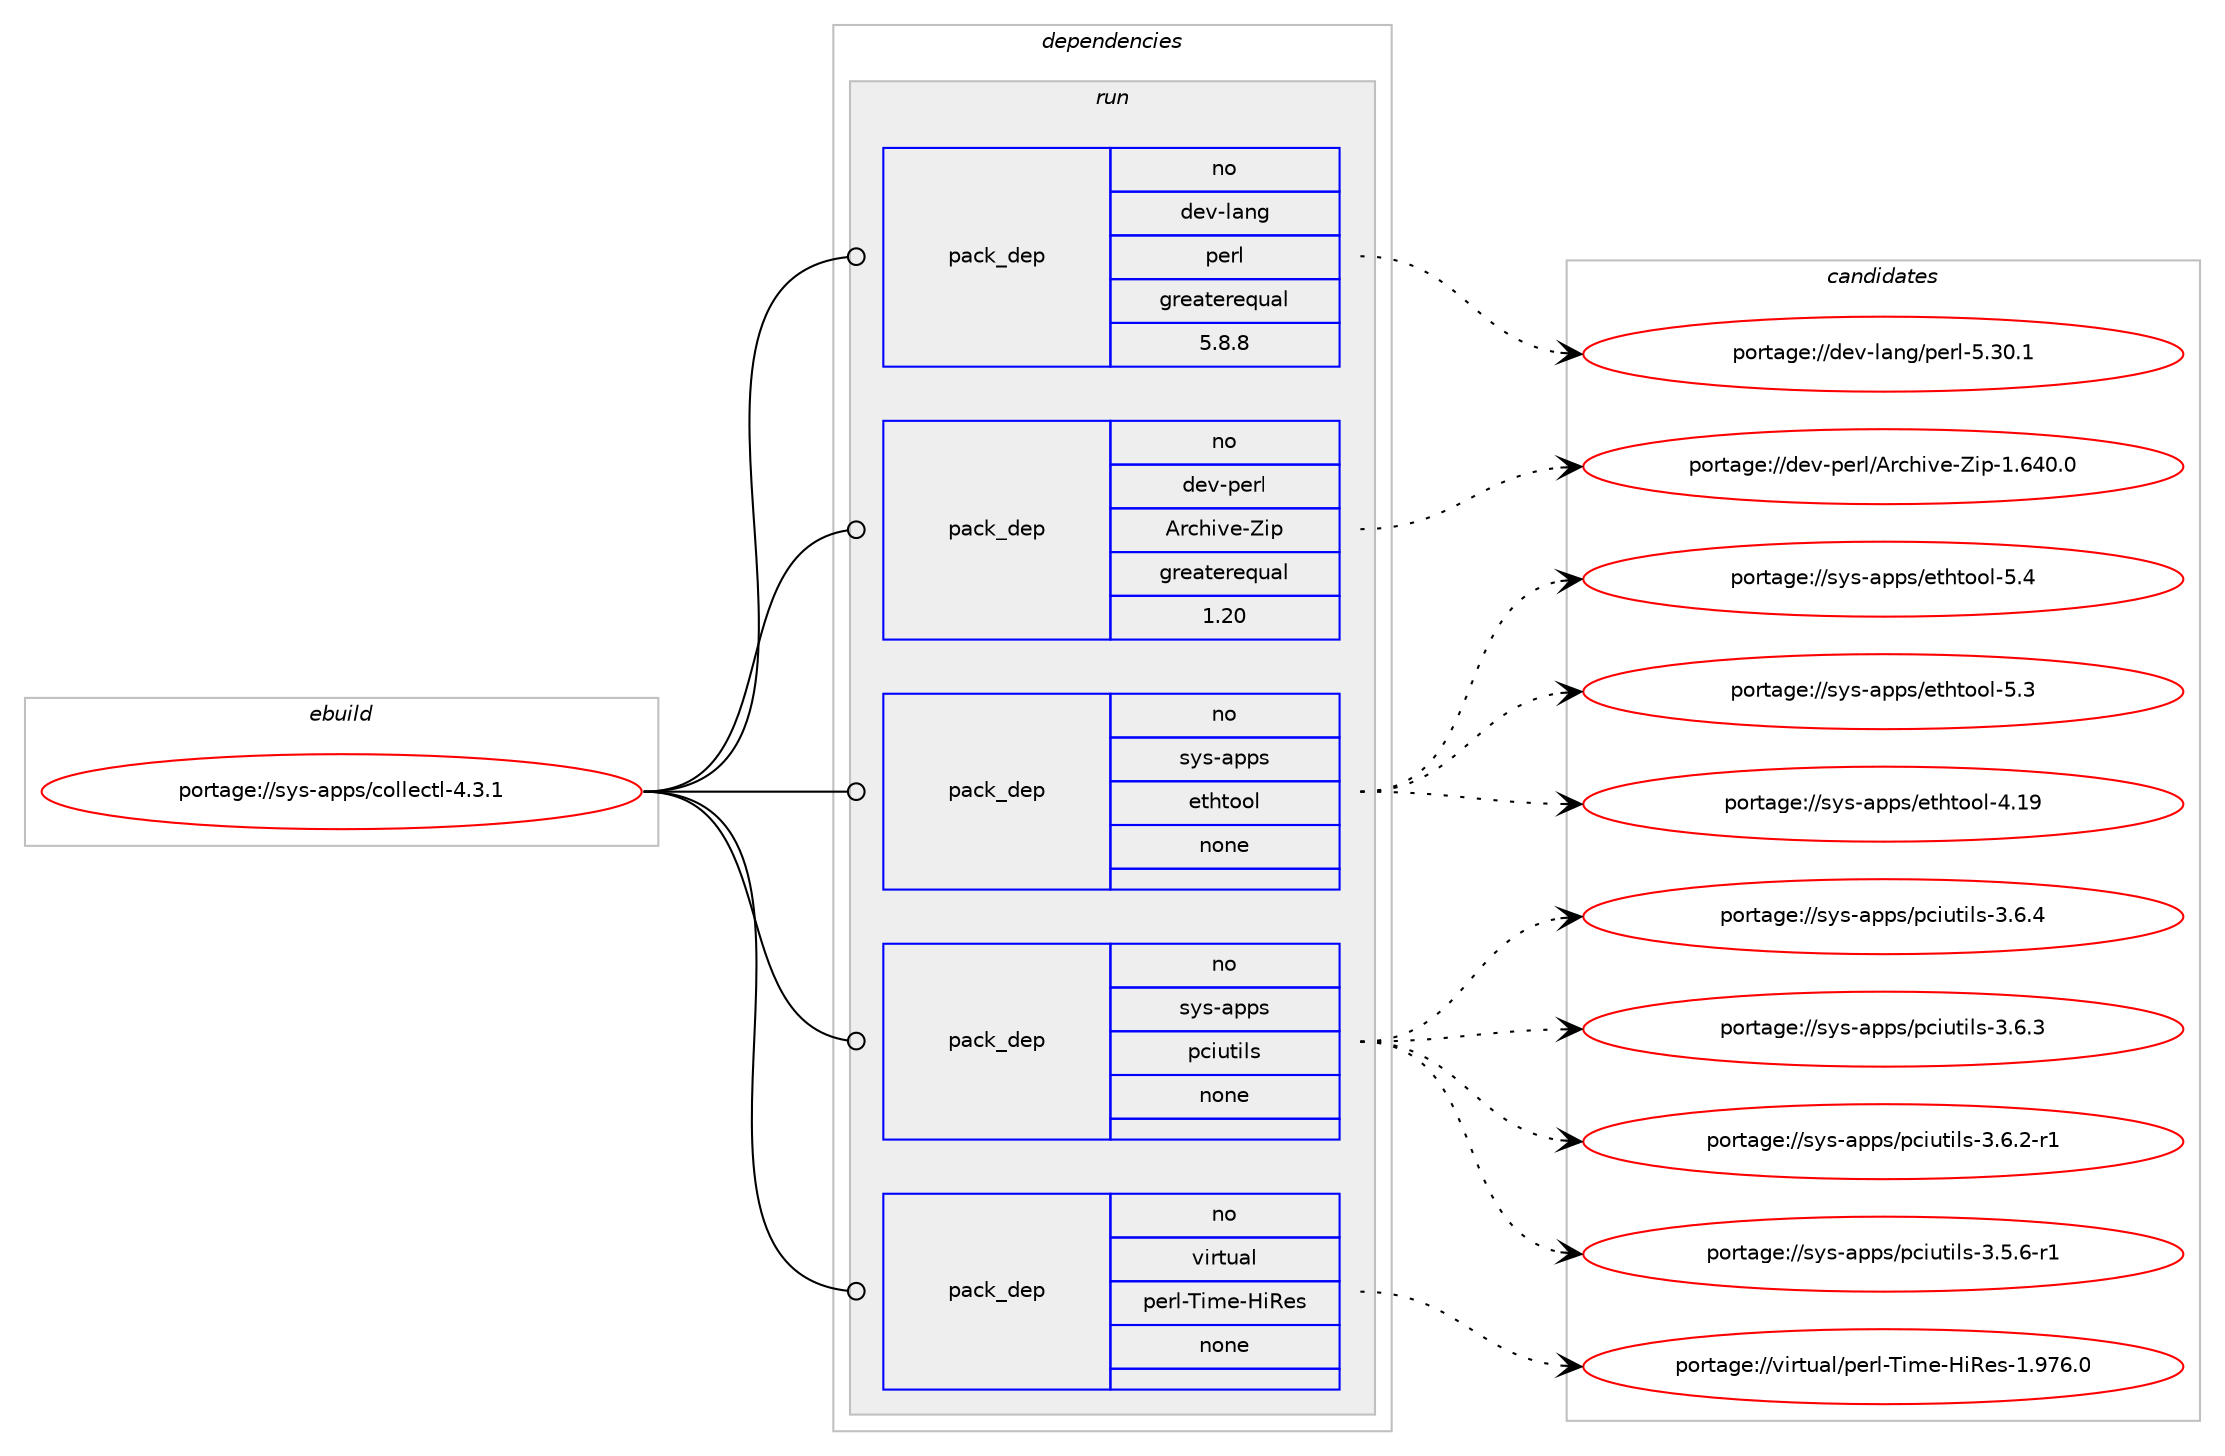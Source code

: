 digraph prolog {

# *************
# Graph options
# *************

newrank=true;
concentrate=true;
compound=true;
graph [rankdir=LR,fontname=Helvetica,fontsize=10,ranksep=1.5];#, ranksep=2.5, nodesep=0.2];
edge  [arrowhead=vee];
node  [fontname=Helvetica,fontsize=10];

# **********
# The ebuild
# **********

subgraph cluster_leftcol {
color=gray;
rank=same;
label=<<i>ebuild</i>>;
id [label="portage://sys-apps/collectl-4.3.1", color=red, width=4, href="../sys-apps/collectl-4.3.1.svg"];
}

# ****************
# The dependencies
# ****************

subgraph cluster_midcol {
color=gray;
label=<<i>dependencies</i>>;
subgraph cluster_compile {
fillcolor="#eeeeee";
style=filled;
label=<<i>compile</i>>;
}
subgraph cluster_compileandrun {
fillcolor="#eeeeee";
style=filled;
label=<<i>compile and run</i>>;
}
subgraph cluster_run {
fillcolor="#eeeeee";
style=filled;
label=<<i>run</i>>;
subgraph pack31471 {
dependency41259 [label=<<TABLE BORDER="0" CELLBORDER="1" CELLSPACING="0" CELLPADDING="4" WIDTH="220"><TR><TD ROWSPAN="6" CELLPADDING="30">pack_dep</TD></TR><TR><TD WIDTH="110">no</TD></TR><TR><TD>dev-lang</TD></TR><TR><TD>perl</TD></TR><TR><TD>greaterequal</TD></TR><TR><TD>5.8.8</TD></TR></TABLE>>, shape=none, color=blue];
}
id:e -> dependency41259:w [weight=20,style="solid",arrowhead="odot"];
subgraph pack31472 {
dependency41260 [label=<<TABLE BORDER="0" CELLBORDER="1" CELLSPACING="0" CELLPADDING="4" WIDTH="220"><TR><TD ROWSPAN="6" CELLPADDING="30">pack_dep</TD></TR><TR><TD WIDTH="110">no</TD></TR><TR><TD>dev-perl</TD></TR><TR><TD>Archive-Zip</TD></TR><TR><TD>greaterequal</TD></TR><TR><TD>1.20</TD></TR></TABLE>>, shape=none, color=blue];
}
id:e -> dependency41260:w [weight=20,style="solid",arrowhead="odot"];
subgraph pack31473 {
dependency41261 [label=<<TABLE BORDER="0" CELLBORDER="1" CELLSPACING="0" CELLPADDING="4" WIDTH="220"><TR><TD ROWSPAN="6" CELLPADDING="30">pack_dep</TD></TR><TR><TD WIDTH="110">no</TD></TR><TR><TD>sys-apps</TD></TR><TR><TD>ethtool</TD></TR><TR><TD>none</TD></TR><TR><TD></TD></TR></TABLE>>, shape=none, color=blue];
}
id:e -> dependency41261:w [weight=20,style="solid",arrowhead="odot"];
subgraph pack31474 {
dependency41262 [label=<<TABLE BORDER="0" CELLBORDER="1" CELLSPACING="0" CELLPADDING="4" WIDTH="220"><TR><TD ROWSPAN="6" CELLPADDING="30">pack_dep</TD></TR><TR><TD WIDTH="110">no</TD></TR><TR><TD>sys-apps</TD></TR><TR><TD>pciutils</TD></TR><TR><TD>none</TD></TR><TR><TD></TD></TR></TABLE>>, shape=none, color=blue];
}
id:e -> dependency41262:w [weight=20,style="solid",arrowhead="odot"];
subgraph pack31475 {
dependency41263 [label=<<TABLE BORDER="0" CELLBORDER="1" CELLSPACING="0" CELLPADDING="4" WIDTH="220"><TR><TD ROWSPAN="6" CELLPADDING="30">pack_dep</TD></TR><TR><TD WIDTH="110">no</TD></TR><TR><TD>virtual</TD></TR><TR><TD>perl-Time-HiRes</TD></TR><TR><TD>none</TD></TR><TR><TD></TD></TR></TABLE>>, shape=none, color=blue];
}
id:e -> dependency41263:w [weight=20,style="solid",arrowhead="odot"];
}
}

# **************
# The candidates
# **************

subgraph cluster_choices {
rank=same;
color=gray;
label=<<i>candidates</i>>;

subgraph choice31471 {
color=black;
nodesep=1;
choice10010111845108971101034711210111410845534651484649 [label="portage://dev-lang/perl-5.30.1", color=red, width=4,href="../dev-lang/perl-5.30.1.svg"];
dependency41259:e -> choice10010111845108971101034711210111410845534651484649:w [style=dotted,weight="100"];
}
subgraph choice31472 {
color=black;
nodesep=1;
choice1001011184511210111410847651149910410511810145901051124549465452484648 [label="portage://dev-perl/Archive-Zip-1.640.0", color=red, width=4,href="../dev-perl/Archive-Zip-1.640.0.svg"];
dependency41260:e -> choice1001011184511210111410847651149910410511810145901051124549465452484648:w [style=dotted,weight="100"];
}
subgraph choice31473 {
color=black;
nodesep=1;
choice11512111545971121121154710111610411611111110845534652 [label="portage://sys-apps/ethtool-5.4", color=red, width=4,href="../sys-apps/ethtool-5.4.svg"];
choice11512111545971121121154710111610411611111110845534651 [label="portage://sys-apps/ethtool-5.3", color=red, width=4,href="../sys-apps/ethtool-5.3.svg"];
choice1151211154597112112115471011161041161111111084552464957 [label="portage://sys-apps/ethtool-4.19", color=red, width=4,href="../sys-apps/ethtool-4.19.svg"];
dependency41261:e -> choice11512111545971121121154710111610411611111110845534652:w [style=dotted,weight="100"];
dependency41261:e -> choice11512111545971121121154710111610411611111110845534651:w [style=dotted,weight="100"];
dependency41261:e -> choice1151211154597112112115471011161041161111111084552464957:w [style=dotted,weight="100"];
}
subgraph choice31474 {
color=black;
nodesep=1;
choice11512111545971121121154711299105117116105108115455146544652 [label="portage://sys-apps/pciutils-3.6.4", color=red, width=4,href="../sys-apps/pciutils-3.6.4.svg"];
choice11512111545971121121154711299105117116105108115455146544651 [label="portage://sys-apps/pciutils-3.6.3", color=red, width=4,href="../sys-apps/pciutils-3.6.3.svg"];
choice115121115459711211211547112991051171161051081154551465446504511449 [label="portage://sys-apps/pciutils-3.6.2-r1", color=red, width=4,href="../sys-apps/pciutils-3.6.2-r1.svg"];
choice115121115459711211211547112991051171161051081154551465346544511449 [label="portage://sys-apps/pciutils-3.5.6-r1", color=red, width=4,href="../sys-apps/pciutils-3.5.6-r1.svg"];
dependency41262:e -> choice11512111545971121121154711299105117116105108115455146544652:w [style=dotted,weight="100"];
dependency41262:e -> choice11512111545971121121154711299105117116105108115455146544651:w [style=dotted,weight="100"];
dependency41262:e -> choice115121115459711211211547112991051171161051081154551465446504511449:w [style=dotted,weight="100"];
dependency41262:e -> choice115121115459711211211547112991051171161051081154551465346544511449:w [style=dotted,weight="100"];
}
subgraph choice31475 {
color=black;
nodesep=1;
choice118105114116117971084711210111410845841051091014572105821011154549465755544648 [label="portage://virtual/perl-Time-HiRes-1.976.0", color=red, width=4,href="../virtual/perl-Time-HiRes-1.976.0.svg"];
dependency41263:e -> choice118105114116117971084711210111410845841051091014572105821011154549465755544648:w [style=dotted,weight="100"];
}
}

}

